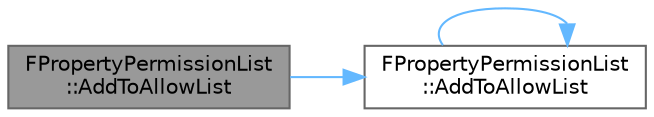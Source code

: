 digraph "FPropertyPermissionList::AddToAllowList"
{
 // INTERACTIVE_SVG=YES
 // LATEX_PDF_SIZE
  bgcolor="transparent";
  edge [fontname=Helvetica,fontsize=10,labelfontname=Helvetica,labelfontsize=10];
  node [fontname=Helvetica,fontsize=10,shape=box,height=0.2,width=0.4];
  rankdir="LR";
  Node1 [id="Node000001",label="FPropertyPermissionList\l::AddToAllowList",height=0.2,width=0.4,color="gray40", fillcolor="grey60", style="filled", fontcolor="black",tooltip="Add a list of properties to a UStruct's AllowList."];
  Node1 -> Node2 [id="edge1_Node000001_Node000002",color="steelblue1",style="solid",tooltip=" "];
  Node2 [id="Node000002",label="FPropertyPermissionList\l::AddToAllowList",height=0.2,width=0.4,color="grey40", fillcolor="white", style="filled",URL="$d0/db6/classFPropertyPermissionList.html#a1eac2e2f0cd87bf5754bd954711a9dbe",tooltip="Add a specific property to a UStruct's AllowList."];
  Node2 -> Node2 [id="edge2_Node000002_Node000002",color="steelblue1",style="solid",tooltip=" "];
}
